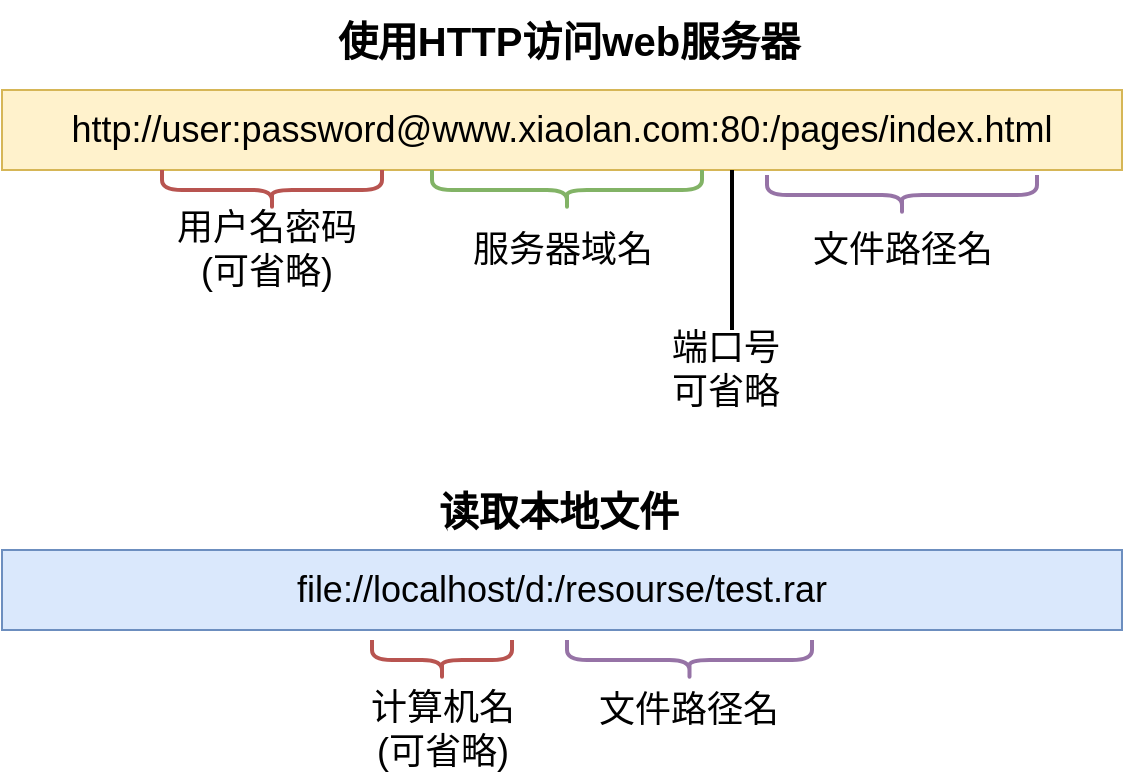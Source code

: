 <mxfile version="13.5.8" type="device"><diagram id="Ka0zCdbtGiQsD9BOyXPp" name="第 1 页"><mxGraphModel dx="1422" dy="713" grid="1" gridSize="10" guides="1" tooltips="1" connect="1" arrows="1" fold="1" page="1" pageScale="1" pageWidth="827" pageHeight="1169" math="0" shadow="0"><root><mxCell id="0"/><mxCell id="1" parent="0"/><mxCell id="JcK5JSGDMKZ8n7JCpauC-1" value="&lt;font style=&quot;font-size: 18px&quot;&gt;http://user:password@www.xiaolan.com:80:/pages/index.html&lt;/font&gt;" style="rounded=0;whiteSpace=wrap;html=1;fillColor=#fff2cc;strokeColor=#d6b656;" vertex="1" parent="1"><mxGeometry x="60" y="120" width="560" height="40" as="geometry"/></mxCell><mxCell id="JcK5JSGDMKZ8n7JCpauC-4" value="&lt;font style=&quot;font-size: 18px&quot;&gt;file://localhost/d:/resourse/test.rar&lt;/font&gt;" style="rounded=0;whiteSpace=wrap;html=1;fillColor=#dae8fc;strokeColor=#6c8ebf;" vertex="1" parent="1"><mxGeometry x="60" y="350" width="560" height="40" as="geometry"/></mxCell><mxCell id="JcK5JSGDMKZ8n7JCpauC-7" value="" style="shape=curlyBracket;whiteSpace=wrap;html=1;rounded=1;rotation=-90;fillColor=#f8cecc;strokeColor=#b85450;strokeWidth=2;" vertex="1" parent="1"><mxGeometry x="185" y="115" width="20" height="110" as="geometry"/></mxCell><mxCell id="JcK5JSGDMKZ8n7JCpauC-8" value="&lt;font style=&quot;font-size: 18px&quot;&gt;用户名密码&lt;br&gt;(可省略)&lt;br&gt;&lt;/font&gt;" style="text;html=1;strokeColor=none;fillColor=none;align=center;verticalAlign=middle;whiteSpace=wrap;rounded=0;" vertex="1" parent="1"><mxGeometry x="140" y="190" width="105" height="20" as="geometry"/></mxCell><mxCell id="JcK5JSGDMKZ8n7JCpauC-10" value="" style="shape=curlyBracket;whiteSpace=wrap;html=1;rounded=1;strokeWidth=2;rotation=-90;fillColor=#d5e8d4;strokeColor=#82b366;" vertex="1" parent="1"><mxGeometry x="332.5" y="102.5" width="20" height="135" as="geometry"/></mxCell><mxCell id="JcK5JSGDMKZ8n7JCpauC-11" value="&lt;font style=&quot;font-size: 18px&quot;&gt;服务器域名&lt;br&gt;&lt;/font&gt;" style="text;html=1;strokeColor=none;fillColor=none;align=center;verticalAlign=middle;whiteSpace=wrap;rounded=0;" vertex="1" parent="1"><mxGeometry x="287.5" y="190" width="105" height="20" as="geometry"/></mxCell><mxCell id="JcK5JSGDMKZ8n7JCpauC-12" value="" style="line;strokeWidth=2;direction=south;html=1;" vertex="1" parent="1"><mxGeometry x="420" y="160" width="10" height="80" as="geometry"/></mxCell><mxCell id="JcK5JSGDMKZ8n7JCpauC-13" value="&lt;font style=&quot;font-size: 18px&quot;&gt;端口号&lt;br&gt;可省略&lt;br&gt;&lt;/font&gt;" style="text;html=1;strokeColor=none;fillColor=none;align=center;verticalAlign=middle;whiteSpace=wrap;rounded=0;" vertex="1" parent="1"><mxGeometry x="372.5" y="250" width="97.5" height="20" as="geometry"/></mxCell><mxCell id="JcK5JSGDMKZ8n7JCpauC-14" value="" style="shape=curlyBracket;whiteSpace=wrap;html=1;rounded=1;strokeWidth=2;rotation=-90;fillColor=#e1d5e7;strokeColor=#9673a6;" vertex="1" parent="1"><mxGeometry x="500" y="105" width="20" height="135" as="geometry"/></mxCell><mxCell id="JcK5JSGDMKZ8n7JCpauC-15" value="&lt;font style=&quot;font-size: 18px&quot;&gt;文件路径名&lt;br&gt;&lt;/font&gt;" style="text;html=1;strokeColor=none;fillColor=none;align=center;verticalAlign=middle;whiteSpace=wrap;rounded=0;" vertex="1" parent="1"><mxGeometry x="457.5" y="190" width="105" height="20" as="geometry"/></mxCell><mxCell id="JcK5JSGDMKZ8n7JCpauC-16" value="&lt;font style=&quot;font-size: 20px&quot;&gt;使用HTTP访问web服务器&lt;/font&gt;" style="text;strokeColor=none;fillColor=none;html=1;fontSize=24;fontStyle=1;verticalAlign=middle;align=center;" vertex="1" parent="1"><mxGeometry x="292.5" y="75" width="100" height="40" as="geometry"/></mxCell><mxCell id="JcK5JSGDMKZ8n7JCpauC-18" value="&lt;span style=&quot;font-size: 20px&quot;&gt;读取本地文件&lt;/span&gt;" style="text;strokeColor=none;fillColor=none;html=1;fontSize=24;fontStyle=1;verticalAlign=middle;align=center;" vertex="1" parent="1"><mxGeometry x="287.5" y="310" width="100" height="40" as="geometry"/></mxCell><mxCell id="JcK5JSGDMKZ8n7JCpauC-19" value="" style="shape=curlyBracket;whiteSpace=wrap;html=1;rounded=1;rotation=-90;fillColor=#f8cecc;strokeColor=#b85450;strokeWidth=2;" vertex="1" parent="1"><mxGeometry x="270" y="370" width="20" height="70" as="geometry"/></mxCell><mxCell id="JcK5JSGDMKZ8n7JCpauC-20" value="&lt;font style=&quot;font-size: 18px&quot;&gt;计算机名&lt;br&gt;(可省略)&lt;br&gt;&lt;/font&gt;" style="text;html=1;strokeColor=none;fillColor=none;align=center;verticalAlign=middle;whiteSpace=wrap;rounded=0;" vertex="1" parent="1"><mxGeometry x="227.5" y="430" width="105" height="20" as="geometry"/></mxCell><mxCell id="JcK5JSGDMKZ8n7JCpauC-21" value="" style="shape=curlyBracket;whiteSpace=wrap;html=1;rounded=1;strokeWidth=2;rotation=-90;fillColor=#e1d5e7;strokeColor=#9673a6;" vertex="1" parent="1"><mxGeometry x="393.75" y="343.75" width="20" height="122.5" as="geometry"/></mxCell><mxCell id="JcK5JSGDMKZ8n7JCpauC-22" value="&lt;font style=&quot;font-size: 18px&quot;&gt;文件路径名&lt;br&gt;&lt;/font&gt;" style="text;html=1;strokeColor=none;fillColor=none;align=center;verticalAlign=middle;whiteSpace=wrap;rounded=0;" vertex="1" parent="1"><mxGeometry x="351.25" y="420" width="105" height="20" as="geometry"/></mxCell></root></mxGraphModel></diagram></mxfile>